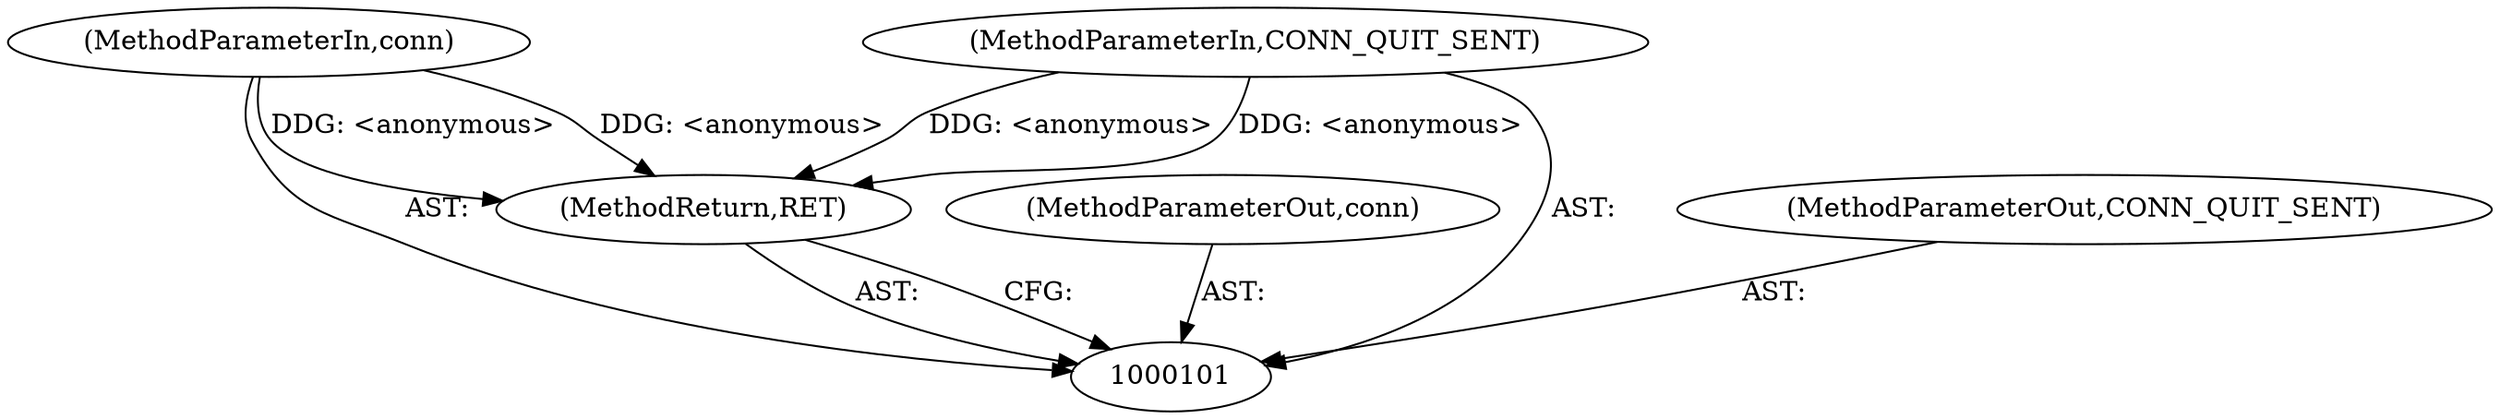 digraph "1_php_97aa752fee61fccdec361279adbfb17a3c60f3f4_0" {
"1000105" [label="(MethodReturn,RET)"];
"1000102" [label="(MethodParameterIn,conn)"];
"1000121" [label="(MethodParameterOut,conn)"];
"1000103" [label="(MethodParameterIn,CONN_QUIT_SENT)"];
"1000122" [label="(MethodParameterOut,CONN_QUIT_SENT)"];
"1000105" -> "1000101"  [label="AST: "];
"1000105" -> "1000101"  [label="CFG: "];
"1000103" -> "1000105"  [label="DDG: <anonymous>"];
"1000102" -> "1000105"  [label="DDG: <anonymous>"];
"1000102" -> "1000101"  [label="AST: "];
"1000102" -> "1000105"  [label="DDG: <anonymous>"];
"1000121" -> "1000101"  [label="AST: "];
"1000103" -> "1000101"  [label="AST: "];
"1000103" -> "1000105"  [label="DDG: <anonymous>"];
"1000122" -> "1000101"  [label="AST: "];
}
